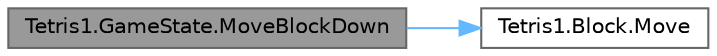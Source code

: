 digraph "Tetris1.GameState.MoveBlockDown"
{
 // LATEX_PDF_SIZE
  bgcolor="transparent";
  edge [fontname=Helvetica,fontsize=10,labelfontname=Helvetica,labelfontsize=10];
  node [fontname=Helvetica,fontsize=10,shape=box,height=0.2,width=0.4];
  rankdir="LR";
  Node1 [id="Node000001",label="Tetris1.GameState.MoveBlockDown",height=0.2,width=0.4,color="gray40", fillcolor="grey60", style="filled", fontcolor="black",tooltip=" "];
  Node1 -> Node2 [id="edge2_Node000001_Node000002",color="steelblue1",style="solid",tooltip=" "];
  Node2 [id="Node000002",label="Tetris1.Block.Move",height=0.2,width=0.4,color="grey40", fillcolor="white", style="filled",URL="$class_tetris1_1_1_block.html#ab161bff6de27d89d35e34a982370d2b3",tooltip=" "];
}
